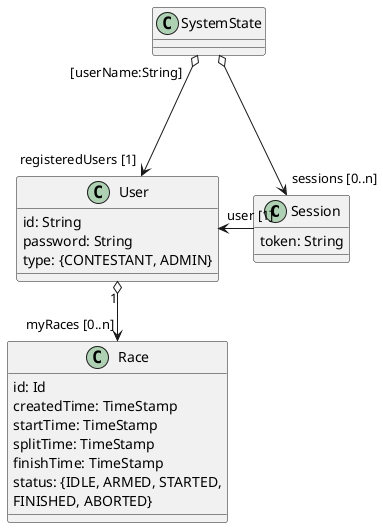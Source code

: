 @startuml

class Session {
  token: String
}

class User {
  id: String
  password: String
  type: {CONTESTANT, ADMIN}
}

class Race {
  id: Id
  createdTime: TimeStamp
  startTime: TimeStamp
  splitTime: TimeStamp
  finishTime: TimeStamp
  status: {IDLE, ARMED, STARTED,
  FINISHED, ABORTED}
}

SystemState o--> "sessions [0..n]" Session
SystemState "[userName:String]" o-down--> "registeredUsers [1]" User

Session -left-> "user [1]" User
User "1" o--> "myRaces [0..n]" Race

@enduml
